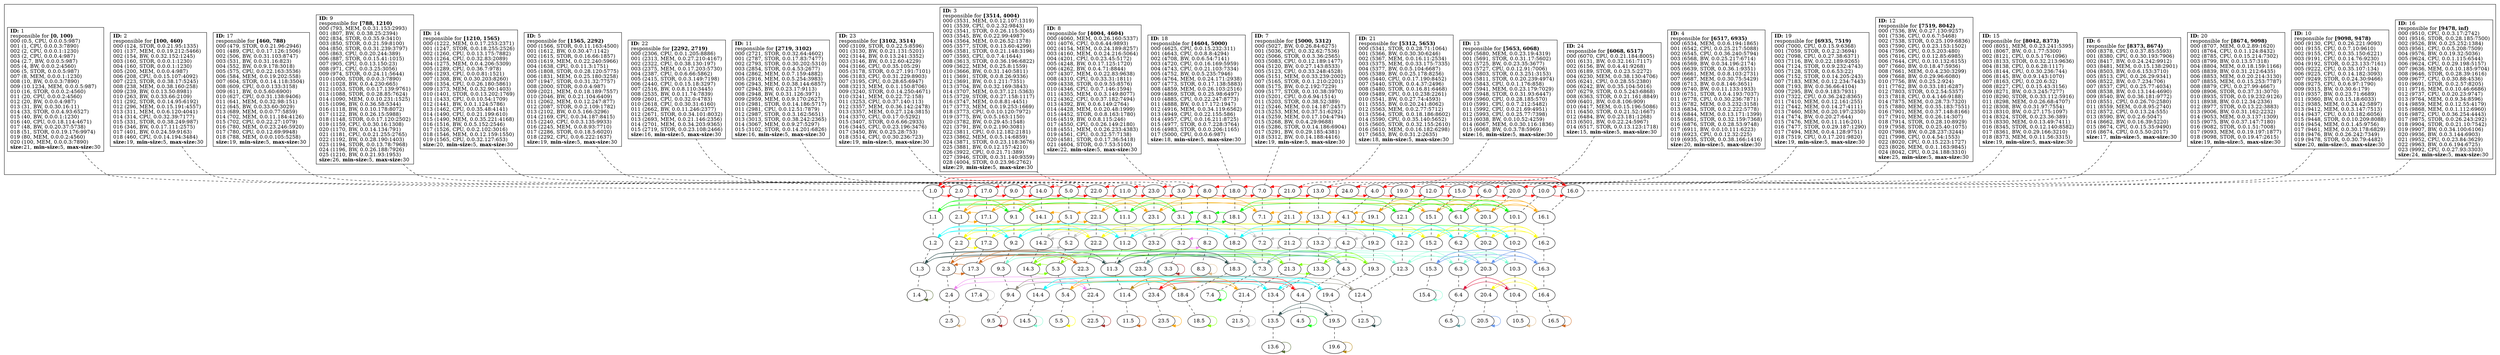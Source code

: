 strict
digraph SkipGraph {

	# vertical
	edge [dir=none style=dashed]
	subgraph {
		"1" -> "1.0" -> "1.1" -> "1.2" -> "1.3" -> "1.4"
		}
	subgraph {
		"2" -> "2.0" -> "2.1" -> "2.2" -> "2.3" -> "2.4" -> "2.5"
		}
	subgraph {
		"17" -> "17.0" -> "17.1" -> "17.2" -> "17.3" -> "17.4"
		}
	subgraph {
		"9" -> "9.0" -> "9.1" -> "9.2" -> "9.3" -> "9.4" -> "9.5"
		}
	subgraph {
		"14" -> "14.0" -> "14.1" -> "14.2" -> "14.3" -> "14.4" -> "14.5"
		}
	subgraph {
		"5" -> "5.0" -> "5.1" -> "5.2" -> "5.3" -> "5.4" -> "5.5"
		}
	subgraph {
		"22" -> "22.0" -> "22.1" -> "22.2" -> "22.3" -> "22.4" -> "22.5"
		}
	subgraph {
		"11" -> "11.0" -> "11.1" -> "11.2" -> "11.3" -> "11.4" -> "11.5"
		}
	subgraph {
		"23" -> "23.0" -> "23.1" -> "23.2" -> "23.3" -> "23.4" -> "23.5"
		}
	subgraph {
		"3" -> "3.0" -> "3.1" -> "3.2" -> "3.3"
		}
	subgraph {
		"8" -> "8.0" -> "8.1" -> "8.2" -> "8.3"
		}
	subgraph {
		"18" -> "18.0" -> "18.1" -> "18.2" -> "18.3" -> "18.4" -> "18.5"
		}
	subgraph {
		"7" -> "7.0" -> "7.1" -> "7.2" -> "7.3" -> "7.4"
		}
	subgraph {
		"21" -> "21.0" -> "21.1" -> "21.2" -> "21.3" -> "21.4" -> "21.5"
		}
	subgraph {
		"13" -> "13.0" -> "13.1" -> "13.2" -> "13.3" -> "13.4" -> "13.5" -> "13.6"
		}
	subgraph {
		"24" -> "24.0"
		}
	subgraph {
		"4" -> "4.0" -> "4.1" -> "4.2" -> "4.3" -> "4.4" -> "4.5"
		}
	subgraph {
		"19" -> "19.0" -> "19.1" -> "19.2" -> "19.3" -> "19.4" -> "19.5" -> "19.6"
		}
	subgraph {
		"12" -> "12.0" -> "12.1" -> "12.2" -> "12.3" -> "12.4" -> "12.5"
		}
	subgraph {
		"15" -> "15.0" -> "15.1" -> "15.2" -> "15.3" -> "15.4"
		}
	subgraph {
		"6" -> "6.0" -> "6.1" -> "6.2" -> "6.3" -> "6.4" -> "6.5"
		}
	subgraph {
		"20" -> "20.0" -> "20.1" -> "20.2" -> "20.3" -> "20.4" -> "20.5"
		}
	subgraph {
		"10" -> "10.0" -> "10.1" -> "10.2" -> "10.3" -> "10.4" -> "10.5"
		}
	subgraph {
		"16" -> "16.0" -> "16.1" -> "16.2" -> "16.3" -> "16.4" -> "16.5"
		}

	# horizontal
	edge [dir=forward, style=solid]
	subgraph cluster_content {
		rank = same
		"1" [shape=box, label=
			<
				<B>ID:</B> 1<BR ALIGN="LEFT"/>
				responsible for <B>[0, 100)</B><BR ALIGN="LEFT"/>
				000 (0.5, CPU, 0.0.0.5:987)<BR ALIGN="LEFT"/>
				001 (1, CPU, 0.0.0.3:7890)<BR ALIGN="LEFT"/>
				002 (2, CPU, 0.0.0.1:1230)<BR ALIGN="LEFT"/>
				003 (2, CPU, 0.0.0.4:987)<BR ALIGN="LEFT"/>
				004 (2.7, BW, 0.0.0.5:987)<BR ALIGN="LEFT"/>
				005 (4, BW, 0.0.0.2:4560)<BR ALIGN="LEFT"/>
				006 (5, STOR, 0.0.0.5:987)<BR ALIGN="LEFT"/>
				007 (8, MEM, 0.0.0.1:1230)<BR ALIGN="LEFT"/>
				008 (10, BW, 0.0.0.3:7890)<BR ALIGN="LEFT"/>
				009 (10.1234, MEM, 0.0.0.5:987)<BR ALIGN="LEFT"/>
				010 (16, STOR, 0.0.0.2:4560)<BR ALIGN="LEFT"/>
				011 (20, CPU, 0.0.0.2:4560)<BR ALIGN="LEFT"/>
				012 (20, BW, 0.0.0.4:987)<BR ALIGN="LEFT"/>
				013 (31, BW, 0.0.30.16:11)<BR ALIGN="LEFT"/>
				014 (33, STOR, 0.0.4.93:6527)<BR ALIGN="LEFT"/>
				015 (40, BW, 0.0.0.1:1230)<BR ALIGN="LEFT"/>
				016 (40, CPU, 0.0.18.114:4671)<BR ALIGN="LEFT"/>
				017 (48, BW, 0.0.20.37:5738)<BR ALIGN="LEFT"/>
				018 (51, STOR, 0.0.19.176:9974)<BR ALIGN="LEFT"/>
				019 (80, MEM, 0.0.0.2:4560)<BR ALIGN="LEFT"/>
				020 (100, MEM, 0.0.0.3:7890)<BR ALIGN="LEFT"/>
			<B>size:</B>21, <B>min-size:</B>5, <B>max-size:</B>30<BR ALIGN="LEFT"/>			>]
		"2" [shape=box, label=
			<
				<B>ID:</B> 2<BR ALIGN="LEFT"/>
				responsible for <B>[100, 460)</B><BR ALIGN="LEFT"/>
				000 (124, STOR, 0.0.21.95:1335)<BR ALIGN="LEFT"/>
				001 (137, MEM, 0.0.19.212:5466)<BR ALIGN="LEFT"/>
				002 (154, BW, 0.0.32.152:1245)<BR ALIGN="LEFT"/>
				003 (160, STOR, 0.0.0.1:1230)<BR ALIGN="LEFT"/>
				004 (160, STOR, 0.0.0.1:1230)<BR ALIGN="LEFT"/>
				005 (200, MEM, 0.0.0.4:987)<BR ALIGN="LEFT"/>
				006 (208, CPU, 0.0.15.107:4092)<BR ALIGN="LEFT"/>
				007 (223, STOR, 0.0.38.17:5245)<BR ALIGN="LEFT"/>
				008 (238, MEM, 0.0.38.160:258)<BR ALIGN="LEFT"/>
				009 (239, BW, 0.0.13.50:8981)<BR ALIGN="LEFT"/>
				010 (263, BW, 0.0.33.66:2109)<BR ALIGN="LEFT"/>
				011 (292, STOR, 0.0.14.95:6192)<BR ALIGN="LEFT"/>
				012 (296, MEM, 0.0.15.191:4557)<BR ALIGN="LEFT"/>
				013 (311, MEM, 0.0.6.120:4041)<BR ALIGN="LEFT"/>
				014 (314, CPU, 0.0.32.39:7177)<BR ALIGN="LEFT"/>
				015 (331, STOR, 0.0.38.249:987)<BR ALIGN="LEFT"/>
				016 (346, BW, 0.0.17.111:2575)<BR ALIGN="LEFT"/>
				017 (401, BW, 0.0.24.59:9163)<BR ALIGN="LEFT"/>
				018 (460, CPU, 0.0.14.194:3484)<BR ALIGN="LEFT"/>
			<B>size:</B>19, <B>min-size:</B>5, <B>max-size:</B>30<BR ALIGN="LEFT"/>			>]
		"17" [shape=box, label=
			<
				<B>ID:</B> 17<BR ALIGN="LEFT"/>
				responsible for <B>[460, 788)</B><BR ALIGN="LEFT"/>
				000 (479, STOR, 0.0.21.96:2946)<BR ALIGN="LEFT"/>
				001 (489, CPU, 0.0.17.126:1506)<BR ALIGN="LEFT"/>
				002 (506, BW, 0.0.31.103:8747)<BR ALIGN="LEFT"/>
				003 (531, BW, 0.0.31.16:823)<BR ALIGN="LEFT"/>
				004 (552, BW, 0.0.9.178:3018)<BR ALIGN="LEFT"/>
				005 (575, CPU, 0.0.22.163:3536)<BR ALIGN="LEFT"/>
				006 (584, MEM, 0.0.19.202:558)<BR ALIGN="LEFT"/>
				007 (604, STOR, 0.0.14.118:3504)<BR ALIGN="LEFT"/>
				008 (609, CPU, 0.0.0.133:3158)<BR ALIGN="LEFT"/>
				009 (611, BW, 0.0.5.60:6900)<BR ALIGN="LEFT"/>
				010 (627, CPU, 0.0.31.138:9406)<BR ALIGN="LEFT"/>
				011 (641, MEM, 0.0.32.98:151)<BR ALIGN="LEFT"/>
				012 (645, BW, 0.0.33.60:3029)<BR ALIGN="LEFT"/>
				013 (689, MEM, 0.0.0.77:5859)<BR ALIGN="LEFT"/>
				014 (702, MEM, 0.0.11.184:4126)<BR ALIGN="LEFT"/>
				015 (702, CPU, 0.0.22.27:1079)<BR ALIGN="LEFT"/>
				016 (780, MEM, 0.0.23.246:5920)<BR ALIGN="LEFT"/>
				017 (780, CPU, 0.0.12.69:9948)<BR ALIGN="LEFT"/>
				018 (788, MEM, 0.0.0.105:5258)<BR ALIGN="LEFT"/>
			<B>size:</B>19, <B>min-size:</B>5, <B>max-size:</B>30<BR ALIGN="LEFT"/>			>]
		"9" [shape=box, label=
			<
				<B>ID:</B> 9<BR ALIGN="LEFT"/>
				responsible for <B>[788, 1210)</B><BR ALIGN="LEFT"/>
				000 (793, MEM, 0.0.31.153:2993)<BR ALIGN="LEFT"/>
				001 (807, BW, 0.0.38.25:2394)<BR ALIGN="LEFT"/>
				002 (834, STOR, 0.0.35.9:3410)<BR ALIGN="LEFT"/>
				003 (850, STOR, 0.0.21.59:8100)<BR ALIGN="LEFT"/>
				004 (850, STOR, 0.0.31.239:3797)<BR ALIGN="LEFT"/>
				005 (863, CPU, 0.0.20.244:389)<BR ALIGN="LEFT"/>
				006 (887, STOR, 0.0.15.41:1015)<BR ALIGN="LEFT"/>
				007 (905, CPU, 0.0.13.150:23)<BR ALIGN="LEFT"/>
				008 (971, CPU, 0.0.3.25:3056)<BR ALIGN="LEFT"/>
				009 (974, STOR, 0.0.24.11:5644)<BR ALIGN="LEFT"/>
				010 (1000, STOR, 0.0.0.3:7890)<BR ALIGN="LEFT"/>
				011 (1028, BW, 0.0.4.230:665)<BR ALIGN="LEFT"/>
				012 (1053, STOR, 0.0.17.139:9761)<BR ALIGN="LEFT"/>
				013 (1088, STOR, 0.0.28.85:7624)<BR ALIGN="LEFT"/>
				014 (1090, MEM, 0.0.10.231:1525)<BR ALIGN="LEFT"/>
				015 (1096, BW, 0.0.36.58:5344)<BR ALIGN="LEFT"/>
				016 (1118, BW, 0.0.10.178:8072)<BR ALIGN="LEFT"/>
				017 (1122, BW, 0.0.26.15:5988)<BR ALIGN="LEFT"/>
				018 (1148, STOR, 0.0.17.120:2502)<BR ALIGN="LEFT"/>
				019 (1159, CPU, 0.0.30.16:1308)<BR ALIGN="LEFT"/>
				020 (1170, BW, 0.0.14.134:791)<BR ALIGN="LEFT"/>
				021 (1181, CPU, 0.0.21.255:2765)<BR ALIGN="LEFT"/>
				022 (1192, BW, 0.0.28.190:1403)<BR ALIGN="LEFT"/>
				023 (1194, STOR, 0.0.13.78:7968)<BR ALIGN="LEFT"/>
				024 (1196, BW, 0.0.26.188:7926)<BR ALIGN="LEFT"/>
				025 (1210, BW, 0.0.21.93:1953)<BR ALIGN="LEFT"/>
			<B>size:</B>26, <B>min-size:</B>5, <B>max-size:</B>30<BR ALIGN="LEFT"/>			>]
		"14" [shape=box, label=
			<
				<B>ID:</B> 14<BR ALIGN="LEFT"/>
				responsible for <B>[1210, 1565)</B><BR ALIGN="LEFT"/>
				000 (1222, MEM, 0.0.17.253:2371)<BR ALIGN="LEFT"/>
				001 (1247, STOR, 0.0.18.255:2526)<BR ALIGN="LEFT"/>
				002 (1260, CPU, 0.0.13.175:7882)<BR ALIGN="LEFT"/>
				003 (1264, CPU, 0.0.32.83:2089)<BR ALIGN="LEFT"/>
				004 (1275, MEM, 0.0.4.206:5309)<BR ALIGN="LEFT"/>
				005 (1289, CPU, 0.0.36.7:978)<BR ALIGN="LEFT"/>
				006 (1293, CPU, 0.0.0.81:1521)<BR ALIGN="LEFT"/>
				007 (1308, BW, 0.0.30.203:8260)<BR ALIGN="LEFT"/>
				008 (1354, CPU, 0.0.26.180:5861)<BR ALIGN="LEFT"/>
				009 (1373, MEM, 0.0.32.90:1403)<BR ALIGN="LEFT"/>
				010 (1401, STOR, 0.0.13.202:1769)<BR ALIGN="LEFT"/>
				011 (1433, CPU, 0.0.10.54:1709)<BR ALIGN="LEFT"/>
				012 (1441, BW, 0.0.1.124:5786)<BR ALIGN="LEFT"/>
				013 (1462, CPU, 0.0.35.48:4141)<BR ALIGN="LEFT"/>
				014 (1490, CPU, 0.0.21.199:610)<BR ALIGN="LEFT"/>
				015 (1490, MEM, 0.0.35.221:4168)<BR ALIGN="LEFT"/>
				016 (1516, BW, 0.0.5.152:2546)<BR ALIGN="LEFT"/>
				017 (1526, CPU, 0.0.2.102:3016)<BR ALIGN="LEFT"/>
				018 (1546, MEM, 0.0.12.159:1550)<BR ALIGN="LEFT"/>
				019 (1565, CPU, 0.0.32.127:653)<BR ALIGN="LEFT"/>
			<B>size:</B>20, <B>min-size:</B>5, <B>max-size:</B>30<BR ALIGN="LEFT"/>			>]
		"5" [shape=box, label=
			<
				<B>ID:</B> 5<BR ALIGN="LEFT"/>
				responsible for <B>[1565, 2292)</B><BR ALIGN="LEFT"/>
				000 (1566, STOR, 0.0.11.163:4500)<BR ALIGN="LEFT"/>
				001 (1612, BW, 0.0.30.47:1142)<BR ALIGN="LEFT"/>
				002 (1615, STOR, 0.0.16.66:1857)<BR ALIGN="LEFT"/>
				003 (1619, MEM, 0.0.22.240:5966)<BR ALIGN="LEFT"/>
				004 (1638, CPU, 0.0.11.3:1751)<BR ALIGN="LEFT"/>
				005 (1808, STOR, 0.0.28.120:5775)<BR ALIGN="LEFT"/>
				006 (1831, MEM, 0.0.25.180:3258)<BR ALIGN="LEFT"/>
				007 (1947, STOR, 0.0.31.32:7757)<BR ALIGN="LEFT"/>
				008 (2000, STOR, 0.0.0.4:987)<BR ALIGN="LEFT"/>
				009 (2021, MEM, 0.0.18.189:7557)<BR ALIGN="LEFT"/>
				010 (2046, BW, 0.0.21.104:6409)<BR ALIGN="LEFT"/>
				011 (2062, MEM, 0.0.12.247:877)<BR ALIGN="LEFT"/>
				012 (2087, STOR, 0.0.2.109:1782)<BR ALIGN="LEFT"/>
				013 (2102, BW, 0.0.5.166:3296)<BR ALIGN="LEFT"/>
				014 (2169, CPU, 0.0.34.187:8415)<BR ALIGN="LEFT"/>
				015 (2240, CPU, 0.0.3.135:9933)<BR ALIGN="LEFT"/>
				016 (2245, MEM, 0.0.8.93:7710)<BR ALIGN="LEFT"/>
				017 (2286, STOR, 0.0.18.5:6020)<BR ALIGN="LEFT"/>
				018 (2292, CPU, 0.0.6.222:1637)<BR ALIGN="LEFT"/>
			<B>size:</B>19, <B>min-size:</B>5, <B>max-size:</B>30<BR ALIGN="LEFT"/>			>]
		"22" [shape=box, label=
			<
				<B>ID:</B> 22<BR ALIGN="LEFT"/>
				responsible for <B>[2292, 2719)</B><BR ALIGN="LEFT"/>
				000 (2306, CPU, 0.0.1.205:8886)<BR ALIGN="LEFT"/>
				001 (2313, MEM, 0.0.27.210:4167)<BR ALIGN="LEFT"/>
				002 (2322, CPU, 0.0.38.130:197)<BR ALIGN="LEFT"/>
				003 (2375, MEM, 0.0.17.203:5730)<BR ALIGN="LEFT"/>
				004 (2387, CPU, 0.0.6.66:5862)<BR ALIGN="LEFT"/>
				005 (2415, STOR, 0.0.3.149:7198)<BR ALIGN="LEFT"/>
				006 (2440, CPU, 0.0.15.18:3297)<BR ALIGN="LEFT"/>
				007 (2516, BW, 0.0.8.110:3445)<BR ALIGN="LEFT"/>
				008 (2535, BW, 0.0.11.74:7839)<BR ALIGN="LEFT"/>
				009 (2601, CPU, 0.0.32.0:4783)<BR ALIGN="LEFT"/>
				010 (2618, CPU, 0.0.30.31:6160)<BR ALIGN="LEFT"/>
				011 (2662, BW, 0.0.11.246:2377)<BR ALIGN="LEFT"/>
				012 (2671, STOR, 0.0.34.101:8032)<BR ALIGN="LEFT"/>
				013 (2693, MEM, 0.0.21.146:2356)<BR ALIGN="LEFT"/>
				014 (2701, MEM, 0.0.34.203:9365)<BR ALIGN="LEFT"/>
				015 (2719, STOR, 0.0.23.108:2466)<BR ALIGN="LEFT"/>
			<B>size:</B>16, <B>min-size:</B>5, <B>max-size:</B>30<BR ALIGN="LEFT"/>			>]
		"11" [shape=box, label=
			<
				<B>ID:</B> 11<BR ALIGN="LEFT"/>
				responsible for <B>[2719, 3102)</B><BR ALIGN="LEFT"/>
				000 (2721, STOR, 0.0.32.64:4602)<BR ALIGN="LEFT"/>
				001 (2787, STOR, 0.0.17.83:7477)<BR ALIGN="LEFT"/>
				002 (2793, STOR, 0.0.30.202:5310)<BR ALIGN="LEFT"/>
				003 (2854, STOR, 0.0.4.53:2677)<BR ALIGN="LEFT"/>
				004 (2862, MEM, 0.0.7.159:4882)<BR ALIGN="LEFT"/>
				005 (2916, MEM, 0.0.5.254:3983)<BR ALIGN="LEFT"/>
				006 (2943, MEM, 0.0.38.144:6857)<BR ALIGN="LEFT"/>
				007 (2945, BW, 0.0.23.17:9113)<BR ALIGN="LEFT"/>
				008 (2948, BW, 0.0.31.126:3971)<BR ALIGN="LEFT"/>
				009 (2959, MEM, 0.0.9.170:2627)<BR ALIGN="LEFT"/>
				010 (2981, STOR, 0.0.14.186:5717)<BR ALIGN="LEFT"/>
				011 (2981, CPU, 0.0.12.51:7879)<BR ALIGN="LEFT"/>
				012 (2987, STOR, 0.0.3.162:5651)<BR ALIGN="LEFT"/>
				013 (3013, STOR, 0.0.38.242:2365)<BR ALIGN="LEFT"/>
				014 (3067, MEM, 0.0.9.27:5297)<BR ALIGN="LEFT"/>
				015 (3102, STOR, 0.0.14.201:6826)<BR ALIGN="LEFT"/>
			<B>size:</B>16, <B>min-size:</B>5, <B>max-size:</B>30<BR ALIGN="LEFT"/>			>]
		"23" [shape=box, label=
			<
				<B>ID:</B> 23<BR ALIGN="LEFT"/>
				responsible for <B>[3102, 3514)</B><BR ALIGN="LEFT"/>
				000 (3109, STOR, 0.0.22.5:8596)<BR ALIGN="LEFT"/>
				001 (3130, BW, 0.0.21.131:5201)<BR ALIGN="LEFT"/>
				002 (3144, BW, 0.0.13.241:3352)<BR ALIGN="LEFT"/>
				003 (3146, BW, 0.0.12.60:4229)<BR ALIGN="LEFT"/>
				004 (3166, CPU, 0.0.35.105:29)<BR ALIGN="LEFT"/>
				005 (3178, STOR, 0.0.27.191:7101)<BR ALIGN="LEFT"/>
				006 (3183, CPU, 0.0.31.229:8903)<BR ALIGN="LEFT"/>
				007 (3195, CPU, 0.0.28.65:6947)<BR ALIGN="LEFT"/>
				008 (3213, MEM, 0.0.1.150:8706)<BR ALIGN="LEFT"/>
				009 (3240, STOR, 0.0.14.250:4671)<BR ALIGN="LEFT"/>
				010 (3241, MEM, 0.0.22.72:158)<BR ALIGN="LEFT"/>
				011 (3253, CPU, 0.0.37.140:113)<BR ALIGN="LEFT"/>
				012 (3357, MEM, 0.0.36.142:2478)<BR ALIGN="LEFT"/>
				013 (3357, MEM, 0.0.27.124:3815)<BR ALIGN="LEFT"/>
				014 (3370, CPU, 0.0.17.0:5292)<BR ALIGN="LEFT"/>
				015 (3407, STOR, 0.0.6.66:2933)<BR ALIGN="LEFT"/>
				016 (3445, CPU, 0.0.23.196:3476)<BR ALIGN="LEFT"/>
				017 (3450, BW, 0.0.25.28:753)<BR ALIGN="LEFT"/>
				018 (3514, CPU, 0.0.30.236:723)<BR ALIGN="LEFT"/>
			<B>size:</B>19, <B>min-size:</B>5, <B>max-size:</B>30<BR ALIGN="LEFT"/>			>]
		"3" [shape=box, label=
			<
				<B>ID:</B> 3<BR ALIGN="LEFT"/>
				responsible for <B>[3514, 4004)</B><BR ALIGN="LEFT"/>
				000 (3531, MEM, 0.0.12.107:1319)<BR ALIGN="LEFT"/>
				001 (3539, CPU, 0.0.2.32:9843)<BR ALIGN="LEFT"/>
				002 (3541, STOR, 0.0.26.115:3065)<BR ALIGN="LEFT"/>
				003 (3545, BW, 0.0.22.99:4987)<BR ALIGN="LEFT"/>
				004 (3564, MEM, 0.0.26.52:1378)<BR ALIGN="LEFT"/>
				005 (3577, STOR, 0.0.13.60:4299)<BR ALIGN="LEFT"/>
				006 (3581, STOR, 0.0.21.148:3196)<BR ALIGN="LEFT"/>
				007 (3593, CPU, 0.0.7.4:1644)<BR ALIGN="LEFT"/>
				008 (3613, STOR, 0.0.36.196:6822)<BR ALIGN="LEFT"/>
				009 (3622, MEM, 0.0.25.8:1559)<BR ALIGN="LEFT"/>
				010 (3666, BW, 0.0.31.140:5811)<BR ALIGN="LEFT"/>
				011 (3691, STOR, 0.0.8.26:9336)<BR ALIGN="LEFT"/>
				012 (3691, BW, 0.0.1.211:7351)<BR ALIGN="LEFT"/>
				013 (3704, BW, 0.0.32.169:3843)<BR ALIGN="LEFT"/>
				014 (3707, MEM, 0.0.37.121:5363)<BR ALIGN="LEFT"/>
				015 (3729, STOR, 0.0.27.158:1117)<BR ALIGN="LEFT"/>
				016 (3747, MEM, 0.0.8.81:4451)<BR ALIGN="LEFT"/>
				017 (3773, MEM, 0.0.19.253:1669)<BR ALIGN="LEFT"/>
				018 (3773, CPU, 0.0.10.120:7972)<BR ALIGN="LEFT"/>
				019 (3775, BW, 0.0.5.163:1150)<BR ALIGN="LEFT"/>
				020 (3782, BW, 0.0.29.45:1548)<BR ALIGN="LEFT"/>
				021 (3791, BW, 0.0.2.190:3081)<BR ALIGN="LEFT"/>
				022 (3811, CPU, 0.0.12.182:2181)<BR ALIGN="LEFT"/>
				023 (3862, MEM, 0.0.5.14:6859)<BR ALIGN="LEFT"/>
				024 (3871, STOR, 0.0.23.118:3676)<BR ALIGN="LEFT"/>
				025 (3881, BW, 0.0.12.157:4210)<BR ALIGN="LEFT"/>
				026 (3922, CPU, 0.0.21.71:389)<BR ALIGN="LEFT"/>
				027 (3946, STOR, 0.0.31.140:9359)<BR ALIGN="LEFT"/>
				028 (4004, STOR, 0.0.23.96:2762)<BR ALIGN="LEFT"/>
			<B>size:</B>29, <B>min-size:</B>5, <B>max-size:</B>30<BR ALIGN="LEFT"/>			>]
		"8" [shape=box, label=
			<
				<B>ID:</B> 8<BR ALIGN="LEFT"/>
				responsible for <B>[4004, 4604)</B><BR ALIGN="LEFT"/>
				000 (4060, MEM, 0.0.26.160:5337)<BR ALIGN="LEFT"/>
				001 (4076, CPU, 0.0.6.44:9893)<BR ALIGN="LEFT"/>
				002 (4154, MEM, 0.0.24.189:8257)<BR ALIGN="LEFT"/>
				003 (4160, MEM, 0.0.24.216:5064)<BR ALIGN="LEFT"/>
				004 (4201, CPU, 0.0.23.45:5172)<BR ALIGN="LEFT"/>
				005 (4248, BW, 0.0.17.125:1720)<BR ALIGN="LEFT"/>
				006 (4262, BW, 0.0.4.71:8844)<BR ALIGN="LEFT"/>
				007 (4307, MEM, 0.0.22.83:9638)<BR ALIGN="LEFT"/>
				008 (4310, CPU, 0.0.33.31:1811)<BR ALIGN="LEFT"/>
				009 (4338, STOR, 0.0.9.55:8576)<BR ALIGN="LEFT"/>
				010 (4346, CPU, 0.0.7.146:1594)<BR ALIGN="LEFT"/>
				011 (4355, MEM, 0.0.3.149:8077)<BR ALIGN="LEFT"/>
				012 (4362, CPU, 0.0.37.182:7494)<BR ALIGN="LEFT"/>
				013 (4392, BW, 0.0.6.149:2764)<BR ALIGN="LEFT"/>
				014 (4428, MEM, 0.0.20.48:1999)<BR ALIGN="LEFT"/>
				015 (4452, STOR, 0.0.8.163:1780)<BR ALIGN="LEFT"/>
				016 (4519, BW, 0.0.8.115:246)<BR ALIGN="LEFT"/>
				017 (4550, CPU, 0.0.26.149:2180)<BR ALIGN="LEFT"/>
				018 (4551, MEM, 0.0.26.233:4383)<BR ALIGN="LEFT"/>
				019 (4561, CPU, 0.0.32.57:7138)<BR ALIGN="LEFT"/>
				020 (4581, STOR, 0.0.17.36:5418)<BR ALIGN="LEFT"/>
				021 (4604, STOR, 0.0.7.53:5100)<BR ALIGN="LEFT"/>
			<B>size:</B>22, <B>min-size:</B>5, <B>max-size:</B>30<BR ALIGN="LEFT"/>			>]
		"18" [shape=box, label=
			<
				<B>ID:</B> 18<BR ALIGN="LEFT"/>
				responsible for <B>[4604, 5000)</B><BR ALIGN="LEFT"/>
				000 (4625, CPU, 0.0.15.232:311)<BR ALIGN="LEFT"/>
				001 (4643, CPU, 0.0.8.8:4294)<BR ALIGN="LEFT"/>
				002 (4708, BW, 0.0.6.54:7141)<BR ALIGN="LEFT"/>
				003 (4720, CPU, 0.0.16.169:5959)<BR ALIGN="LEFT"/>
				004 (4743, CPU, 0.0.21.103:7334)<BR ALIGN="LEFT"/>
				005 (4752, BW, 0.0.5.235:7946)<BR ALIGN="LEFT"/>
				006 (4764, MEM, 0.0.24.171:2938)<BR ALIGN="LEFT"/>
				007 (4773, STOR, 0.0.17.138:5883)<BR ALIGN="LEFT"/>
				008 (4859, MEM, 0.0.26.103:2516)<BR ALIGN="LEFT"/>
				009 (4869, STOR, 0.0.25.98:6497)<BR ALIGN="LEFT"/>
				010 (4885, CPU, 0.0.22.247:8773)<BR ALIGN="LEFT"/>
				011 (4888, BW, 0.0.17.172:1947)<BR ALIGN="LEFT"/>
				012 (4916, MEM, 0.0.34.119:6562)<BR ALIGN="LEFT"/>
				013 (4949, CPU, 0.0.22.155:586)<BR ALIGN="LEFT"/>
				014 (4957, CPU, 0.0.16.211:8725)<BR ALIGN="LEFT"/>
				015 (4977, STOR, 0.0.7.228:3764)<BR ALIGN="LEFT"/>
				016 (4983, STOR, 0.0.0.206:1165)<BR ALIGN="LEFT"/>
				017 (5000, CPU, 0.0.0.6:987)<BR ALIGN="LEFT"/>
			<B>size:</B>18, <B>min-size:</B>5, <B>max-size:</B>30<BR ALIGN="LEFT"/>			>]
		"7" [shape=box, label=
			<
				<B>ID:</B> 7<BR ALIGN="LEFT"/>
				responsible for <B>[5000, 5312)</B><BR ALIGN="LEFT"/>
				000 (5027, BW, 0.0.26.84:6275)<BR ALIGN="LEFT"/>
				001 (5036, CPU, 0.0.32.62:7536)<BR ALIGN="LEFT"/>
				002 (5066, STOR, 0.0.3.36:2565)<BR ALIGN="LEFT"/>
				003 (5083, CPU, 0.0.12.189:1477)<BR ALIGN="LEFT"/>
				004 (5120, BW, 0.0.27.143:8533)<BR ALIGN="LEFT"/>
				005 (5123, CPU, 0.0.33.248:4528)<BR ALIGN="LEFT"/>
				006 (5151, MEM, 0.0.33.239:2002)<BR ALIGN="LEFT"/>
				007 (5165, STOR, 0.0.1.210:2201)<BR ALIGN="LEFT"/>
				008 (5175, BW, 0.0.2.192:7229)<BR ALIGN="LEFT"/>
				009 (5177, STOR, 0.0.10.38:3970)<BR ALIGN="LEFT"/>
				010 (5201, CPU, 0.0.6.94:1514)<BR ALIGN="LEFT"/>
				011 (5203, STOR, 0.0.38.52:389)<BR ALIGN="LEFT"/>
				012 (5246, MEM, 0.0.14.187:2457)<BR ALIGN="LEFT"/>
				013 (5253, MEM, 0.0.37.51:6292)<BR ALIGN="LEFT"/>
				014 (5259, MEM, 0.0.17.104:4794)<BR ALIGN="LEFT"/>
				015 (5268, BW, 0.0.4.29:9688)<BR ALIGN="LEFT"/>
				016 (5286, STOR, 0.0.14.186:6904)<BR ALIGN="LEFT"/>
				017 (5291, BW, 0.0.29.185:4381)<BR ALIGN="LEFT"/>
				018 (5312, BW, 0.0.14.188:4416)<BR ALIGN="LEFT"/>
			<B>size:</B>19, <B>min-size:</B>5, <B>max-size:</B>30<BR ALIGN="LEFT"/>			>]
		"21" [shape=box, label=
			<
				<B>ID:</B> 21<BR ALIGN="LEFT"/>
				responsible for <B>[5312, 5653)</B><BR ALIGN="LEFT"/>
				000 (5341, STOR, 0.0.28.71:1064)<BR ALIGN="LEFT"/>
				001 (5366, BW, 0.0.30.30:6246)<BR ALIGN="LEFT"/>
				002 (5367, MEM, 0.0.16.11:2534)<BR ALIGN="LEFT"/>
				003 (5375, MEM, 0.0.33.175:7335)<BR ALIGN="LEFT"/>
				004 (5377, BW, 0.0.5.104:6687)<BR ALIGN="LEFT"/>
				005 (5389, BW, 0.0.25.178:8256)<BR ALIGN="LEFT"/>
				006 (5440, CPU, 0.0.17.190:8452)<BR ALIGN="LEFT"/>
				007 (5440, STOR, 0.0.4.37:2496)<BR ALIGN="LEFT"/>
				008 (5480, STOR, 0.0.16.81:6468)<BR ALIGN="LEFT"/>
				009 (5489, CPU, 0.0.10.238:2261)<BR ALIGN="LEFT"/>
				010 (5541, BW, 0.0.27.74:4593)<BR ALIGN="LEFT"/>
				011 (5555, BW, 0.0.20.241:8062)<BR ALIGN="LEFT"/>
				012 (5563, MEM, 0.0.2.77:5712)<BR ALIGN="LEFT"/>
				013 (5564, STOR, 0.0.18.186:8602)<BR ALIGN="LEFT"/>
				014 (5590, CPU, 0.0.35.140:5652)<BR ALIGN="LEFT"/>
				015 (5605, STOR, 0.0.32.155:2610)<BR ALIGN="LEFT"/>
				016 (5610, MEM, 0.0.16.182:6298)<BR ALIGN="LEFT"/>
				017 (5653, BW, 0.0.31.2:2635)<BR ALIGN="LEFT"/>
			<B>size:</B>18, <B>min-size:</B>5, <B>max-size:</B>30<BR ALIGN="LEFT"/>			>]
		"13" [shape=box, label=
			<
				<B>ID:</B> 13<BR ALIGN="LEFT"/>
				responsible for <B>[5653, 6068)</B><BR ALIGN="LEFT"/>
				000 (5680, MEM, 0.0.23.19:4319)<BR ALIGN="LEFT"/>
				001 (5691, STOR, 0.0.31.17:5602)<BR ALIGN="LEFT"/>
				002 (5725, BW, 0.0.23.35:3677)<BR ALIGN="LEFT"/>
				003 (5727, CPU, 0.0.12.91:7006)<BR ALIGN="LEFT"/>
				004 (5803, STOR, 0.0.3.251:3153)<BR ALIGN="LEFT"/>
				005 (5811, STOR, 0.0.20.239:4974)<BR ALIGN="LEFT"/>
				006 (5843, CPU, 0.0.1.176:858)<BR ALIGN="LEFT"/>
				007 (5941, MEM, 0.0.23.179:7029)<BR ALIGN="LEFT"/>
				008 (5948, STOR, 0.0.31.93:6447)<BR ALIGN="LEFT"/>
				009 (5960, CPU, 0.0.28.185:570)<BR ALIGN="LEFT"/>
				010 (5991, CPU, 0.0.7.212:5482)<BR ALIGN="LEFT"/>
				011 (5992, CPU, 0.0.21.69:4951)<BR ALIGN="LEFT"/>
				012 (5993, CPU, 0.0.25.77:7398)<BR ALIGN="LEFT"/>
				013 (6038, BW, 0.0.10.52:4259)<BR ALIGN="LEFT"/>
				014 (6067, MEM, 0.0.30.116:1836)<BR ALIGN="LEFT"/>
				015 (6068, BW, 0.0.3.78:5969)<BR ALIGN="LEFT"/>
			<B>size:</B>16, <B>min-size:</B>5, <B>max-size:</B>30<BR ALIGN="LEFT"/>			>]
		"24" [shape=box, label=
			<
				<B>ID:</B> 24<BR ALIGN="LEFT"/>
				responsible for <B>[6068, 6517)</B><BR ALIGN="LEFT"/>
				000 (6070, CPU, 0.0.21.184:8005)<BR ALIGN="LEFT"/>
				001 (6131, BW, 0.0.32.161:7117)<BR ALIGN="LEFT"/>
				002 (6156, BW, 0.0.4.41:9268)<BR ALIGN="LEFT"/>
				003 (6189, STOR, 0.0.23.5:2272)<BR ALIGN="LEFT"/>
				004 (6230, MEM, 0.0.38.130:4706)<BR ALIGN="LEFT"/>
				005 (6241, CPU, 0.0.28.55:2380)<BR ALIGN="LEFT"/>
				006 (6242, BW, 0.0.35.104:5016)<BR ALIGN="LEFT"/>
				007 (6279, STOR, 0.0.5.243:6868)<BR ALIGN="LEFT"/>
				008 (6363, STOR, 0.0.21.161:8849)<BR ALIGN="LEFT"/>
				009 (6401, BW, 0.0.8.106:909)<BR ALIGN="LEFT"/>
				010 (6417, MEM, 0.0.15.196:5086)<BR ALIGN="LEFT"/>
				011 (6450, STOR, 0.0.21.52:1667)<BR ALIGN="LEFT"/>
				012 (6484, BW, 0.0.23.181:1268)<BR ALIGN="LEFT"/>
				013 (6501, BW, 0.0.22.24:5967)<BR ALIGN="LEFT"/>
				014 (6517, STOR, 0.0.13.123:1718)<BR ALIGN="LEFT"/>
			<B>size:</B>15, <B>min-size:</B>5, <B>max-size:</B>30<BR ALIGN="LEFT"/>			>]
		"4" [shape=box, label=
			<
				<B>ID:</B> 4<BR ALIGN="LEFT"/>
				responsible for <B>[6517, 6935)</B><BR ALIGN="LEFT"/>
				000 (6534, MEM, 0.0.6.194:1865)<BR ALIGN="LEFT"/>
				001 (6542, CPU, 0.0.25.217:5088)<BR ALIGN="LEFT"/>
				002 (6545, CPU, 0.0.36.240:5794)<BR ALIGN="LEFT"/>
				003 (6568, BW, 0.0.25.217:6714)<BR ALIGN="LEFT"/>
				004 (6569, BW, 0.0.34.196:2174)<BR ALIGN="LEFT"/>
				005 (6639, STOR, 0.0.36.1:9351)<BR ALIGN="LEFT"/>
				006 (6661, MEM, 0.0.8.103:2731)<BR ALIGN="LEFT"/>
				007 (6687, MEM, 0.0.30.75:5429)<BR ALIGN="LEFT"/>
				008 (6713, BW, 0.0.8.146:3651)<BR ALIGN="LEFT"/>
				009 (6740, BW, 0.0.11.133:1933)<BR ALIGN="LEFT"/>
				010 (6751, STOR, 0.0.4.193:7037)<BR ALIGN="LEFT"/>
				011 (6778, CPU, 0.0.30.236:7871)<BR ALIGN="LEFT"/>
				012 (6782, MEM, 0.0.3.232:3158)<BR ALIGN="LEFT"/>
				013 (6834, STOR, 0.0.2.222:5778)<BR ALIGN="LEFT"/>
				014 (6844, MEM, 0.0.13.171:1399)<BR ALIGN="LEFT"/>
				015 (6861, STOR, 0.0.32.159:7368)<BR ALIGN="LEFT"/>
				016 (6876, STOR, 0.0.28.53:9748)<BR ALIGN="LEFT"/>
				017 (6911, BW, 0.0.10.111:6223)<BR ALIGN="LEFT"/>
				018 (6923, CPU, 0.0.12.32:225)<BR ALIGN="LEFT"/>
				019 (6935, STOR, 0.0.38.166:1416)<BR ALIGN="LEFT"/>
			<B>size:</B>20, <B>min-size:</B>5, <B>max-size:</B>30<BR ALIGN="LEFT"/>			>]
		"19" [shape=box, label=
			<
				<B>ID:</B> 19<BR ALIGN="LEFT"/>
				responsible for <B>[6935, 7519)</B><BR ALIGN="LEFT"/>
				000 (7000, CPU, 0.0.15.9:6368)<BR ALIGN="LEFT"/>
				001 (7059, STOR, 0.0.2.2:3694)<BR ALIGN="LEFT"/>
				002 (7098, CPU, 0.0.27.38:6371)<BR ALIGN="LEFT"/>
				003 (7116, BW, 0.0.22.189:9265)<BR ALIGN="LEFT"/>
				004 (7124, STOR, 0.0.9.232:4743)<BR ALIGN="LEFT"/>
				005 (7128, STOR, 0.0.6.53:22)<BR ALIGN="LEFT"/>
				006 (7152, STOR, 0.0.14.205:243)<BR ALIGN="LEFT"/>
				007 (7183, MEM, 0.0.12.234:7443)<BR ALIGN="LEFT"/>
				008 (7193, BW, 0.0.36.66:4104)<BR ALIGN="LEFT"/>
				009 (7295, BW, 0.0.9.183:7931)<BR ALIGN="LEFT"/>
				010 (7322, CPU, 0.0.36.242:8365)<BR ALIGN="LEFT"/>
				011 (7410, MEM, 0.0.12.161:255)<BR ALIGN="LEFT"/>
				012 (7442, MEM, 0.0.14.27:4111)<BR ALIGN="LEFT"/>
				013 (7460, MEM, 0.0.20.197:2350)<BR ALIGN="LEFT"/>
				014 (7474, BW, 0.0.20.27:644)<BR ALIGN="LEFT"/>
				015 (7476, MEM, 0.0.11.116:201)<BR ALIGN="LEFT"/>
				016 (7477, STOR, 0.0.29.187:1290)<BR ALIGN="LEFT"/>
				017 (7494, MEM, 0.0.4.128:9751)<BR ALIGN="LEFT"/>
				018 (7519, CPU, 0.0.17.201:9820)<BR ALIGN="LEFT"/>
			<B>size:</B>19, <B>min-size:</B>5, <B>max-size:</B>30<BR ALIGN="LEFT"/>			>]
		"12" [shape=box, label=
			<
				<B>ID:</B> 12<BR ALIGN="LEFT"/>
				responsible for <B>[7519, 8042)</B><BR ALIGN="LEFT"/>
				000 (7536, BW, 0.0.27.130:9257)<BR ALIGN="LEFT"/>
				001 (7536, CPU, 0.0.6.7:5468)<BR ALIGN="LEFT"/>
				002 (7538, STOR, 0.0.25.109:6836)<BR ALIGN="LEFT"/>
				003 (7590, CPU, 0.0.23.153:1502)<BR ALIGN="LEFT"/>
				004 (7596, CPU, 0.0.5.203:480)<BR ALIGN="LEFT"/>
				005 (7616, CPU, 0.0.12.85:6985)<BR ALIGN="LEFT"/>
				006 (7644, CPU, 0.0.10.132:6155)<BR ALIGN="LEFT"/>
				007 (7660, BW, 0.0.18.47:5936)<BR ALIGN="LEFT"/>
				008 (7661, MEM, 0.0.4.230:3299)<BR ALIGN="LEFT"/>
				009 (7668, BW, 0.0.29.96:6080)<BR ALIGN="LEFT"/>
				010 (7756, BW, 0.0.25.2:924)<BR ALIGN="LEFT"/>
				011 (7762, BW, 0.0.33.181:6287)<BR ALIGN="LEFT"/>
				012 (7803, STOR, 0.0.2.54:5357)<BR ALIGN="LEFT"/>
				013 (7818, CPU, 0.0.4.146:9188)<BR ALIGN="LEFT"/>
				014 (7875, MEM, 0.0.28.73:7320)<BR ALIGN="LEFT"/>
				015 (7880, MEM, 0.0.35.183:7551)<BR ALIGN="LEFT"/>
				016 (7901, MEM, 0.0.37.148:8166)<BR ALIGN="LEFT"/>
				017 (7910, MEM, 0.0.26.14:307)<BR ALIGN="LEFT"/>
				018 (7914, STOR, 0.0.28.10:8929)<BR ALIGN="LEFT"/>
				019 (7958, STOR, 0.0.25.40:1075)<BR ALIGN="LEFT"/>
				020 (7986, BW, 0.0.28.237:3244)<BR ALIGN="LEFT"/>
				021 (7998, CPU, 0.0.4.54:1553)<BR ALIGN="LEFT"/>
				022 (8020, CPU, 0.0.15.223:1727)<BR ALIGN="LEFT"/>
				023 (8026, MEM, 0.0.1.163:9845)<BR ALIGN="LEFT"/>
				024 (8042, CPU, 0.0.24.188:3310)<BR ALIGN="LEFT"/>
			<B>size:</B>25, <B>min-size:</B>5, <B>max-size:</B>30<BR ALIGN="LEFT"/>			>]
		"15" [shape=box, label=
			<
				<B>ID:</B> 15<BR ALIGN="LEFT"/>
				responsible for <B>[8042, 8373)</B><BR ALIGN="LEFT"/>
				000 (8051, MEM, 0.0.23.241:5395)<BR ALIGN="LEFT"/>
				001 (8067, BW, 0.0.1.77:5300)<BR ALIGN="LEFT"/>
				002 (8121, CPU, 0.0.5.176:1096)<BR ALIGN="LEFT"/>
				003 (8133, STOR, 0.0.32.213:9636)<BR ALIGN="LEFT"/>
				004 (8138, CPU, 0.0.6.28:1117)<BR ALIGN="LEFT"/>
				005 (8144, CPU, 0.0.30.236:744)<BR ALIGN="LEFT"/>
				006 (8145, BW, 0.0.9.143:1070)<BR ALIGN="LEFT"/>
				007 (8163, CPU, 0.0.20.6:32)<BR ALIGN="LEFT"/>
				008 (8227, CPU, 0.0.15.43:3156)<BR ALIGN="LEFT"/>
				009 (8271, BW, 0.0.3.245:7277)<BR ALIGN="LEFT"/>
				010 (8290, STOR, 0.0.33.112:5916)<BR ALIGN="LEFT"/>
				011 (8298, MEM, 0.0.26.68:4707)<BR ALIGN="LEFT"/>
				012 (8308, BW, 0.0.31.97:7554)<BR ALIGN="LEFT"/>
				013 (8310, BW, 0.0.27.175:1097)<BR ALIGN="LEFT"/>
				014 (8324, STOR, 0.0.23.36:389)<BR ALIGN="LEFT"/>
				015 (8330, MEM, 0.0.13.49:7411)<BR ALIGN="LEFT"/>
				016 (8345, STOR, 0.0.12.140:8582)<BR ALIGN="LEFT"/>
				017 (8361, BW, 0.0.29.166:3210)<BR ALIGN="LEFT"/>
				018 (8373, MEM, 0.0.11.56:3315)<BR ALIGN="LEFT"/>
			<B>size:</B>19, <B>min-size:</B>5, <B>max-size:</B>30<BR ALIGN="LEFT"/>			>]
		"6" [shape=box, label=
			<
				<B>ID:</B> 6<BR ALIGN="LEFT"/>
				responsible for <B>[8373, 8674)</B><BR ALIGN="LEFT"/>
				000 (8378, CPU, 0.0.37.85:5593)<BR ALIGN="LEFT"/>
				001 (8380, CPU, 0.0.30.193:7906)<BR ALIGN="LEFT"/>
				002 (8417, BW, 0.0.24.242:9912)<BR ALIGN="LEFT"/>
				003 (8481, MEM, 0.0.15.138:2901)<BR ALIGN="LEFT"/>
				004 (8503, BW, 0.0.6.153:3710)<BR ALIGN="LEFT"/>
				005 (8513, CPU, 0.0.26.29:9341)<BR ALIGN="LEFT"/>
				006 (8522, BW, 0.0.7.234:706)<BR ALIGN="LEFT"/>
				007 (8537, CPU, 0.0.25.77:4034)<BR ALIGN="LEFT"/>
				008 (8538, BW, 0.0.13.144:4690)<BR ALIGN="LEFT"/>
				009 (8540, BW, 0.0.36.181:9772)<BR ALIGN="LEFT"/>
				010 (8551, CPU, 0.0.26.70:2580)<BR ALIGN="LEFT"/>
				011 (8559, MEM, 0.0.8.95:2740)<BR ALIGN="LEFT"/>
				012 (8572, CPU, 0.0.13.24:555)<BR ALIGN="LEFT"/>
				013 (8590, BW, 0.0.2.6:5047)<BR ALIGN="LEFT"/>
				014 (8662, BW, 0.0.16.39:5220)<BR ALIGN="LEFT"/>
				015 (8674, CPU, 0.0.15.35:9490)<BR ALIGN="LEFT"/>
				016 (8674, CPU, 0.0.5.50:2017)<BR ALIGN="LEFT"/>
			<B>size:</B>17, <B>min-size:</B>5, <B>max-size:</B>30<BR ALIGN="LEFT"/>			>]
		"20" [shape=box, label=
			<
				<B>ID:</B> 20<BR ALIGN="LEFT"/>
				responsible for <B>[8674, 9098)</B><BR ALIGN="LEFT"/>
				000 (8707, MEM, 0.0.2.89:1620)<BR ALIGN="LEFT"/>
				001 (8764, CPU, 0.0.1.124:8432)<BR ALIGN="LEFT"/>
				002 (8785, CPU, 0.0.15.214:7302)<BR ALIGN="LEFT"/>
				003 (8799, BW, 0.0.13.57:318)<BR ALIGN="LEFT"/>
				004 (8804, MEM, 0.0.18.159:1166)<BR ALIGN="LEFT"/>
				005 (8839, BW, 0.0.31.212:6435)<BR ALIGN="LEFT"/>
				006 (8853, MEM, 0.0.20.214:3130)<BR ALIGN="LEFT"/>
				007 (8855, MEM, 0.0.15.253:7787)<BR ALIGN="LEFT"/>
				008 (8879, CPU, 0.0.27.99:4667)<BR ALIGN="LEFT"/>
				009 (8906, STOR, 0.0.37.31:3070)<BR ALIGN="LEFT"/>
				010 (8935, STOR, 0.0.19.232:9126)<BR ALIGN="LEFT"/>
				011 (8938, BW, 0.0.12.34:2336)<BR ALIGN="LEFT"/>
				012 (8977, STOR, 0.0.13.22:3883)<BR ALIGN="LEFT"/>
				013 (9006, BW, 0.0.31.162:2232)<BR ALIGN="LEFT"/>
				014 (9053, MEM, 0.0.3.137:1309)<BR ALIGN="LEFT"/>
				015 (9075, BW, 0.0.37.147:7180)<BR ALIGN="LEFT"/>
				016 (9082, STOR, 0.0.1.51:7008)<BR ALIGN="LEFT"/>
				017 (9093, MEM, 0.0.19.197:1877)<BR ALIGN="LEFT"/>
				018 (9098, STOR, 0.0.19.47:2615)<BR ALIGN="LEFT"/>
			<B>size:</B>19, <B>min-size:</B>5, <B>max-size:</B>30<BR ALIGN="LEFT"/>			>]
		"10" [shape=box, label=
			<
				<B>ID:</B> 10<BR ALIGN="LEFT"/>
				responsible for <B>[9098, 9478)</B><BR ALIGN="LEFT"/>
				000 (9130, CPU, 0.0.26.221:9093)<BR ALIGN="LEFT"/>
				001 (9155, CPU, 0.0.7.10:9610)<BR ALIGN="LEFT"/>
				002 (9155, CPU, 0.0.35.150:6221)<BR ALIGN="LEFT"/>
				003 (9191, CPU, 0.0.14.76:9230)<BR ALIGN="LEFT"/>
				004 (9192, STOR, 0.0.23.133:7161)<BR ALIGN="LEFT"/>
				005 (9222, CPU, 0.0.35.107:134)<BR ALIGN="LEFT"/>
				006 (9225, CPU, 0.0.14.182:3093)<BR ALIGN="LEFT"/>
				007 (9249, STOR, 0.0.24.30:9466)<BR ALIGN="LEFT"/>
				008 (9275, CPU, 0.0.6.97:1790)<BR ALIGN="LEFT"/>
				009 (9315, BW, 0.0.30.6:179)<BR ALIGN="LEFT"/>
				010 (9357, BW, 0.0.23.71:6689)<BR ALIGN="LEFT"/>
				011 (9360, BW, 0.0.15.18:6033)<BR ALIGN="LEFT"/>
				012 (9385, MEM, 0.0.24.42:5897)<BR ALIGN="LEFT"/>
				013 (9412, MEM, 0.0.3.147:7513)<BR ALIGN="LEFT"/>
				014 (9437, CPU, 0.0.10.182:6056)<BR ALIGN="LEFT"/>
				015 (9448, STOR, 0.0.10.209:8088)<BR ALIGN="LEFT"/>
				016 (9454, MEM, 0.0.1.45:9756)<BR ALIGN="LEFT"/>
				017 (9461, MEM, 0.0.30.178:6829)<BR ALIGN="LEFT"/>
				018 (9476, BW, 0.0.26.242:7349)<BR ALIGN="LEFT"/>
				019 (9478, STOR, 0.0.30.79:4482)<BR ALIGN="LEFT"/>
			<B>size:</B>20, <B>min-size:</B>5, <B>max-size:</B>30<BR ALIGN="LEFT"/>			>]
		"16" [shape=box, label=
			<
				<B>ID:</B> 16<BR ALIGN="LEFT"/>
				responsible for <B>[9478, inf)</B><BR ALIGN="LEFT"/>
				000 (9510, CPU, 0.0.3.17:2742)<BR ALIGN="LEFT"/>
				001 (9516, STOR, 0.0.28.185:7500)<BR ALIGN="LEFT"/>
				002 (9526, BW, 0.0.25.252:1384)<BR ALIGN="LEFT"/>
				003 (9561, CPU, 0.0.5.208:7509)<BR ALIGN="LEFT"/>
				004 (9576, BW, 0.0.19.32:5036)<BR ALIGN="LEFT"/>
				005 (9624, CPU, 0.0.1.115:6544)<BR ALIGN="LEFT"/>
				006 (9624, CPU, 0.0.29.198:5157)<BR ALIGN="LEFT"/>
				007 (9636, MEM, 0.0.10.185:9704)<BR ALIGN="LEFT"/>
				008 (9646, STOR, 0.0.28.39:1616)<BR ALIGN="LEFT"/>
				009 (9677, CPU, 0.0.30.88:4536)<BR ALIGN="LEFT"/>
				010 (9691, STOR, 0.0.2.57:8205)<BR ALIGN="LEFT"/>
				011 (9716, MEM, 0.0.10.46:6686)<BR ALIGN="LEFT"/>
				012 (9737, CPU, 0.0.20.23:9747)<BR ALIGN="LEFT"/>
				013 (9764, MEM, 0.0.9.34:8596)<BR ALIGN="LEFT"/>
				014 (9859, MEM, 0.0.12.55:4179)<BR ALIGN="LEFT"/>
				015 (9868, MEM, 0.0.1.112:6960)<BR ALIGN="LEFT"/>
				016 (9872, CPU, 0.0.36.254:4443)<BR ALIGN="LEFT"/>
				017 (9875, STOR, 0.0.26.243:292)<BR ALIGN="LEFT"/>
				018 (9904, STOR, 0.0.21.10:7542)<BR ALIGN="LEFT"/>
				019 (9907, BW, 0.0.34.100:6106)<BR ALIGN="LEFT"/>
				020 (9936, BW, 0.0.3.144:6903)<BR ALIGN="LEFT"/>
				021 (9952, CPU, 0.0.23.84:3629)<BR ALIGN="LEFT"/>
				022 (9963, BW, 0.0.6.194:6725)<BR ALIGN="LEFT"/>
				023 (9992, CPU, 0.0.27.93:3303)<BR ALIGN="LEFT"/>
			<B>size:</B>24, <B>min-size:</B>5, <B>max-size:</B>30<BR ALIGN="LEFT"/>			>]
	}

	edge [color=red]
	subgraph 1 {
		rank = same
		label = "Level 0"
		subgraph {
			"1.0" -> "2.0"
			"1.0" -> "16.0"
		}
		subgraph {
			"2.0" -> "17.0"
			"2.0" -> "1.0"
		}
		subgraph {
			"17.0" -> "9.0"
			"17.0" -> "2.0"
		}
		subgraph {
			"9.0" -> "14.0"
			"9.0" -> "17.0"
		}
		subgraph {
			"14.0" -> "5.0"
			"14.0" -> "9.0"
		}
		subgraph {
			"5.0" -> "22.0"
			"5.0" -> "14.0"
		}
		subgraph {
			"22.0" -> "11.0"
			"22.0" -> "5.0"
		}
		subgraph {
			"11.0" -> "23.0"
			"11.0" -> "22.0"
		}
		subgraph {
			"23.0" -> "3.0"
			"23.0" -> "11.0"
		}
		subgraph {
			"3.0" -> "8.0"
			"3.0" -> "23.0"
		}
		subgraph {
			"8.0" -> "18.0"
			"8.0" -> "3.0"
		}
		subgraph {
			"18.0" -> "7.0"
			"18.0" -> "8.0"
		}
		subgraph {
			"7.0" -> "21.0"
			"7.0" -> "18.0"
		}
		subgraph {
			"21.0" -> "13.0"
			"21.0" -> "7.0"
		}
		subgraph {
			"13.0" -> "24.0"
			"13.0" -> "21.0"
		}
		subgraph {
			"24.0" -> "4.0"
			"24.0" -> "13.0"
		}
		subgraph {
			"4.0" -> "19.0"
			"4.0" -> "24.0"
		}
		subgraph {
			"19.0" -> "12.0"
			"19.0" -> "4.0"
		}
		subgraph {
			"12.0" -> "15.0"
			"12.0" -> "19.0"
		}
		subgraph {
			"15.0" -> "6.0"
			"15.0" -> "12.0"
		}
		subgraph {
			"6.0" -> "20.0"
			"6.0" -> "15.0"
		}
		subgraph {
			"20.0" -> "10.0"
			"20.0" -> "6.0"
		}
		subgraph {
			"10.0" -> "16.0"
			"10.0" -> "20.0"
		}
		subgraph {
			"16.0" -> "1.0"
			"16.0" -> "10.0"
		}
	}

	edge [color=green]
	subgraph 10 {
		rank = same
		label = "Level 1 (0)"
		subgraph {
			"1.1" -> "9.1"
			"1.1" -> "10.1"
		}
		subgraph {
			"9.1" -> "11.1"
			"9.1" -> "1.1"
		}
		subgraph {
			"11.1" -> "3.1"
			"11.1" -> "9.1"
		}
		subgraph {
			"3.1" -> "8.1"
			"3.1" -> "11.1"
		}
		subgraph {
			"8.1" -> "18.1"
			"8.1" -> "3.1"
		}
		subgraph {
			"18.1" -> "12.1"
			"18.1" -> "8.1"
		}
		subgraph {
			"12.1" -> "6.1"
			"12.1" -> "18.1"
		}
		subgraph {
			"6.1" -> "10.1"
			"6.1" -> "12.1"
		}
		subgraph {
			"10.1" -> "1.1"
			"10.1" -> "6.1"
		}
	}

	edge [color=cyan]
	subgraph 100 {
		rank = same
		label = "Level 2 (00)"
		subgraph {
			"1.2" -> "9.2"
			"1.2" -> "10.2"
		}
		subgraph {
			"9.2" -> "11.2"
			"9.2" -> "1.2"
		}
		subgraph {
			"11.2" -> "18.2"
			"11.2" -> "9.2"
		}
		subgraph {
			"18.2" -> "12.2"
			"18.2" -> "11.2"
		}
		subgraph {
			"12.2" -> "6.2"
			"12.2" -> "18.2"
		}
		subgraph {
			"6.2" -> "10.2"
			"6.2" -> "12.2"
		}
		subgraph {
			"10.2" -> "1.2"
			"10.2" -> "6.2"
		}
	}

	edge [color=aquamarine]
	subgraph 1000 {
		rank = same
		label = "Level 3 (000)"
		subgraph {
			"9.3" -> "12.3"
			"9.3" -> "10.3"
		}
		subgraph {
			"12.3" -> "6.3"
			"12.3" -> "9.3"
		}
		subgraph {
			"6.3" -> "10.3"
			"6.3" -> "12.3"
		}
		subgraph {
			"10.3" -> "9.3"
			"10.3" -> "6.3"
		}
	}

	edge [color=cornsilk4]
	subgraph 10000 {
		rank = same
		label = "Level 4 (0000)"
		subgraph {
			"9.4" -> "12.4"
			"9.4" -> "12.4"
		}
		subgraph {
			"12.4" -> "9.4"
			"12.4" -> "9.4"
		}
	}

	edge [color=darkslategray]
	subgraph 100000 {
		rank = same
		label = "Level 5 (00000)"
		subgraph {
			"12.5" -> "12.5"
			"12.5" -> "12.5"
		}
	}

	edge [color=brown]
	subgraph 100001 {
		rank = same
		label = "Level 5 (00001)"
		subgraph {
			"9.5" -> "9.5"
			"9.5" -> "9.5"
		}
	}

	edge [color=crimson]
	subgraph 10001 {
		rank = same
		label = "Level 4 (0001)"
		subgraph {
			"6.4" -> "10.4"
			"6.4" -> "10.4"
		}
		subgraph {
			"10.4" -> "6.4"
			"10.4" -> "6.4"
		}
	}

	edge [color=burlywood]
	subgraph 100010 {
		rank = same
		label = "Level 5 (00010)"
		subgraph {
			"10.5" -> "10.5"
			"10.5" -> "10.5"
		}
	}

	edge [color=cadetblue]
	subgraph 100011 {
		rank = same
		label = "Level 5 (00011)"
		subgraph {
			"6.5" -> "6.5"
			"6.5" -> "6.5"
		}
	}

	edge [color=darkslategray]
	subgraph 1001 {
		rank = same
		label = "Level 3 (001)"
		subgraph {
			"1.3" -> "11.3"
			"1.3" -> "18.3"
		}
		subgraph {
			"11.3" -> "18.3"
			"11.3" -> "1.3"
		}
		subgraph {
			"18.3" -> "1.3"
			"18.3" -> "11.3"
		}
	}

	edge [color=darkgoldenrod]
	subgraph 10010 {
		rank = same
		label = "Level 4 (0010)"
		subgraph {
			"11.4" -> "18.4"
			"11.4" -> "18.4"
		}
		subgraph {
			"18.4" -> "11.4"
			"18.4" -> "11.4"
		}
	}

	edge [color=chartreuse]
	subgraph 100100 {
		rank = same
		label = "Level 5 (00100)"
		subgraph {
			"18.5" -> "18.5"
			"18.5" -> "18.5"
		}
	}

	edge [color=chocolate]
	subgraph 100101 {
		rank = same
		label = "Level 5 (00101)"
		subgraph {
			"11.5" -> "11.5"
			"11.5" -> "11.5"
		}
	}

	edge [color=darkolivegreen]
	subgraph 10011 {
		rank = same
		label = "Level 4 (0011)"
		subgraph {
			"1.4" -> "1.4"
			"1.4" -> "1.4"
		}
	}

	edge [color=violet]
	subgraph 101 {
		rank = same
		label = "Level 2 (01)"
		subgraph {
			"3.2" -> "8.2"
			"3.2" -> "8.2"
		}
		subgraph {
			"8.2" -> "3.2"
			"8.2" -> "3.2"
		}
	}

	edge [color=brown]
	subgraph 1010 {
		rank = same
		label = "Level 3 (010)"
		subgraph {
			"3.3" -> "3.3"
			"3.3" -> "3.3"
		}
	}

	edge [color=burlywood]
	subgraph 1011 {
		rank = same
		label = "Level 3 (011)"
		subgraph {
			"8.3" -> "8.3"
			"8.3" -> "8.3"
		}
	}

	edge [color=orange]
	subgraph 11 {
		rank = same
		label = "Level 1 (1)"
		subgraph {
			"2.1" -> "17.1"
			"2.1" -> "16.1"
		}
		subgraph {
			"17.1" -> "14.1"
			"17.1" -> "2.1"
		}
		subgraph {
			"14.1" -> "5.1"
			"14.1" -> "17.1"
		}
		subgraph {
			"5.1" -> "22.1"
			"5.1" -> "14.1"
		}
		subgraph {
			"22.1" -> "23.1"
			"22.1" -> "5.1"
		}
		subgraph {
			"23.1" -> "7.1"
			"23.1" -> "22.1"
		}
		subgraph {
			"7.1" -> "21.1"
			"7.1" -> "23.1"
		}
		subgraph {
			"21.1" -> "13.1"
			"21.1" -> "7.1"
		}
		subgraph {
			"13.1" -> "4.1"
			"13.1" -> "21.1"
		}
		subgraph {
			"4.1" -> "19.1"
			"4.1" -> "13.1"
		}
		subgraph {
			"19.1" -> "15.1"
			"19.1" -> "4.1"
		}
		subgraph {
			"15.1" -> "20.1"
			"15.1" -> "19.1"
		}
		subgraph {
			"20.1" -> "16.1"
			"20.1" -> "15.1"
		}
		subgraph {
			"16.1" -> "2.1"
			"16.1" -> "20.1"
		}
	}

	edge [color=grey]
	subgraph 110 {
		rank = same
		label = "Level 2 (10)"
		subgraph {
			"14.2" -> "5.2"
			"14.2" -> "19.2"
		}
		subgraph {
			"5.2" -> "23.2"
			"5.2" -> "14.2"
		}
		subgraph {
			"23.2" -> "7.2"
			"23.2" -> "5.2"
		}
		subgraph {
			"7.2" -> "21.2"
			"7.2" -> "23.2"
		}
		subgraph {
			"21.2" -> "13.2"
			"21.2" -> "7.2"
		}
		subgraph {
			"13.2" -> "4.2"
			"13.2" -> "21.2"
		}
		subgraph {
			"4.2" -> "19.2"
			"4.2" -> "13.2"
		}
		subgraph {
			"19.2" -> "14.2"
			"19.2" -> "4.2"
		}
	}

	edge [color=cadetblue]
	subgraph 1100 {
		rank = same
		label = "Level 3 (100)"
		subgraph {
			"23.3" -> "7.3"
			"23.3" -> "4.3"
		}
		subgraph {
			"7.3" -> "4.3"
			"7.3" -> "23.3"
		}
		subgraph {
			"4.3" -> "23.3"
			"4.3" -> "7.3"
		}
	}

	edge [color=red]
	subgraph 11000 {
		rank = same
		label = "Level 4 (1000)"
		subgraph {
			"23.4" -> "4.4"
			"23.4" -> "4.4"
		}
		subgraph {
			"4.4" -> "23.4"
			"4.4" -> "23.4"
		}
	}

	edge [color=green]
	subgraph 110000 {
		rank = same
		label = "Level 5 (10000)"
		subgraph {
			"4.5" -> "4.5"
			"4.5" -> "4.5"
		}
	}

	edge [color=orange]
	subgraph 110001 {
		rank = same
		label = "Level 5 (10001)"
		subgraph {
			"23.5" -> "23.5"
			"23.5" -> "23.5"
		}
	}

	edge [color=green]
	subgraph 11001 {
		rank = same
		label = "Level 4 (1001)"
		subgraph {
			"7.4" -> "7.4"
			"7.4" -> "7.4"
		}
	}

	edge [color=chartreuse]
	subgraph 1101 {
		rank = same
		label = "Level 3 (101)"
		subgraph {
			"14.3" -> "5.3"
			"14.3" -> "19.3"
		}
		subgraph {
			"5.3" -> "21.3"
			"5.3" -> "14.3"
		}
		subgraph {
			"21.3" -> "13.3"
			"21.3" -> "5.3"
		}
		subgraph {
			"13.3" -> "19.3"
			"13.3" -> "21.3"
		}
		subgraph {
			"19.3" -> "14.3"
			"19.3" -> "13.3"
		}
	}

	edge [color=orange]
	subgraph 11010 {
		rank = same
		label = "Level 4 (1010)"
		subgraph {
			"5.4" -> "21.4"
			"5.4" -> "21.4"
		}
		subgraph {
			"21.4" -> "5.4"
			"21.4" -> "5.4"
		}
	}

	edge [color=grey]
	subgraph 110100 {
		rank = same
		label = "Level 5 (10100)"
		subgraph {
			"21.5" -> "21.5"
			"21.5" -> "21.5"
		}
	}

	edge [color=yellow]
	subgraph 110101 {
		rank = same
		label = "Level 5 (10101)"
		subgraph {
			"5.5" -> "5.5"
			"5.5" -> "5.5"
		}
	}

	edge [color=cyan]
	subgraph 11011 {
		rank = same
		label = "Level 4 (1011)"
		subgraph {
			"14.4" -> "13.4"
			"14.4" -> "19.4"
		}
		subgraph {
			"13.4" -> "19.4"
			"13.4" -> "14.4"
		}
		subgraph {
			"19.4" -> "14.4"
			"19.4" -> "13.4"
		}
	}

	edge [color=aquamarine]
	subgraph 110110 {
		rank = same
		label = "Level 5 (10110)"
		subgraph {
			"14.5" -> "14.5"
			"14.5" -> "14.5"
		}
	}

	edge [color=darkslategray]
	subgraph 110111 {
		rank = same
		label = "Level 5 (10111)"
		subgraph {
			"13.5" -> "19.5"
			"13.5" -> "19.5"
		}
		subgraph {
			"19.5" -> "13.5"
			"19.5" -> "13.5"
		}
	}

	edge [color=darkgoldenrod]
	subgraph 1101110 {
		rank = same
		label = "Level 6 (101110)"
		subgraph {
			"19.6" -> "19.6"
			"19.6" -> "19.6"
		}
	}

	edge [color=darkolivegreen]
	subgraph 1101111 {
		rank = same
		label = "Level 6 (101111)"
		subgraph {
			"13.6" -> "13.6"
			"13.6" -> "13.6"
		}
	}

	edge [color=yellow]
	subgraph 111 {
		rank = same
		label = "Level 2 (11)"
		subgraph {
			"2.2" -> "17.2"
			"2.2" -> "16.2"
		}
		subgraph {
			"17.2" -> "22.2"
			"17.2" -> "2.2"
		}
		subgraph {
			"22.2" -> "15.2"
			"22.2" -> "17.2"
		}
		subgraph {
			"15.2" -> "20.2"
			"15.2" -> "22.2"
		}
		subgraph {
			"20.2" -> "16.2"
			"20.2" -> "15.2"
		}
		subgraph {
			"16.2" -> "2.2"
			"16.2" -> "20.2"
		}
	}

	edge [color=chocolate]
	subgraph 1110 {
		rank = same
		label = "Level 3 (110)"
		subgraph {
			"2.3" -> "17.3"
			"2.3" -> "22.3"
		}
		subgraph {
			"17.3" -> "22.3"
			"17.3" -> "2.3"
		}
		subgraph {
			"22.3" -> "2.3"
			"22.3" -> "17.3"
		}
	}

	edge [color=violet]
	subgraph 11100 {
		rank = same
		label = "Level 4 (1100)"
		subgraph {
			"2.4" -> "22.4"
			"2.4" -> "22.4"
		}
		subgraph {
			"22.4" -> "2.4"
			"22.4" -> "2.4"
		}
	}

	edge [color=brown]
	subgraph 111000 {
		rank = same
		label = "Level 5 (11000)"
		subgraph {
			"22.5" -> "22.5"
			"22.5" -> "22.5"
		}
	}

	edge [color=burlywood]
	subgraph 111001 {
		rank = same
		label = "Level 5 (11001)"
		subgraph {
			"2.5" -> "2.5"
			"2.5" -> "2.5"
		}
	}

	edge [color=grey]
	subgraph 11101 {
		rank = same
		label = "Level 4 (1101)"
		subgraph {
			"17.4" -> "17.4"
			"17.4" -> "17.4"
		}
	}

	edge [color=cornflowerblue]
	subgraph 1111 {
		rank = same
		label = "Level 3 (111)"
		subgraph {
			"15.3" -> "20.3"
			"15.3" -> "16.3"
		}
		subgraph {
			"20.3" -> "16.3"
			"20.3" -> "15.3"
		}
		subgraph {
			"16.3" -> "15.3"
			"16.3" -> "20.3"
		}
	}

	edge [color=yellow]
	subgraph 11110 {
		rank = same
		label = "Level 4 (1110)"
		subgraph {
			"20.4" -> "16.4"
			"20.4" -> "16.4"
		}
		subgraph {
			"16.4" -> "20.4"
			"16.4" -> "20.4"
		}
	}

	edge [color=chocolate]
	subgraph 111100 {
		rank = same
		label = "Level 5 (11100)"
		subgraph {
			"16.5" -> "16.5"
			"16.5" -> "16.5"
		}
	}

	edge [color=cornflowerblue]
	subgraph 111101 {
		rank = same
		label = "Level 5 (11101)"
		subgraph {
			"20.5" -> "20.5"
			"20.5" -> "20.5"
		}
	}

	edge [color=aquamarine]
	subgraph 11111 {
		rank = same
		label = "Level 4 (1111)"
		subgraph {
			"15.4" -> "15.4"
			"15.4" -> "15.4"
		}
	}


}

